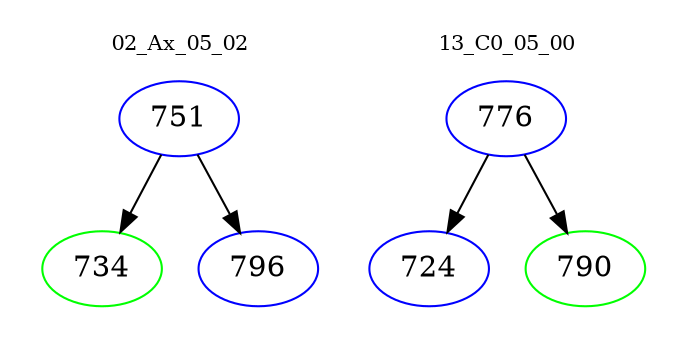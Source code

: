 digraph{
subgraph cluster_0 {
color = white
label = "02_Ax_05_02";
fontsize=10;
T0_751 [label="751", color="blue"]
T0_751 -> T0_734 [color="black"]
T0_734 [label="734", color="green"]
T0_751 -> T0_796 [color="black"]
T0_796 [label="796", color="blue"]
}
subgraph cluster_1 {
color = white
label = "13_C0_05_00";
fontsize=10;
T1_776 [label="776", color="blue"]
T1_776 -> T1_724 [color="black"]
T1_724 [label="724", color="blue"]
T1_776 -> T1_790 [color="black"]
T1_790 [label="790", color="green"]
}
}
